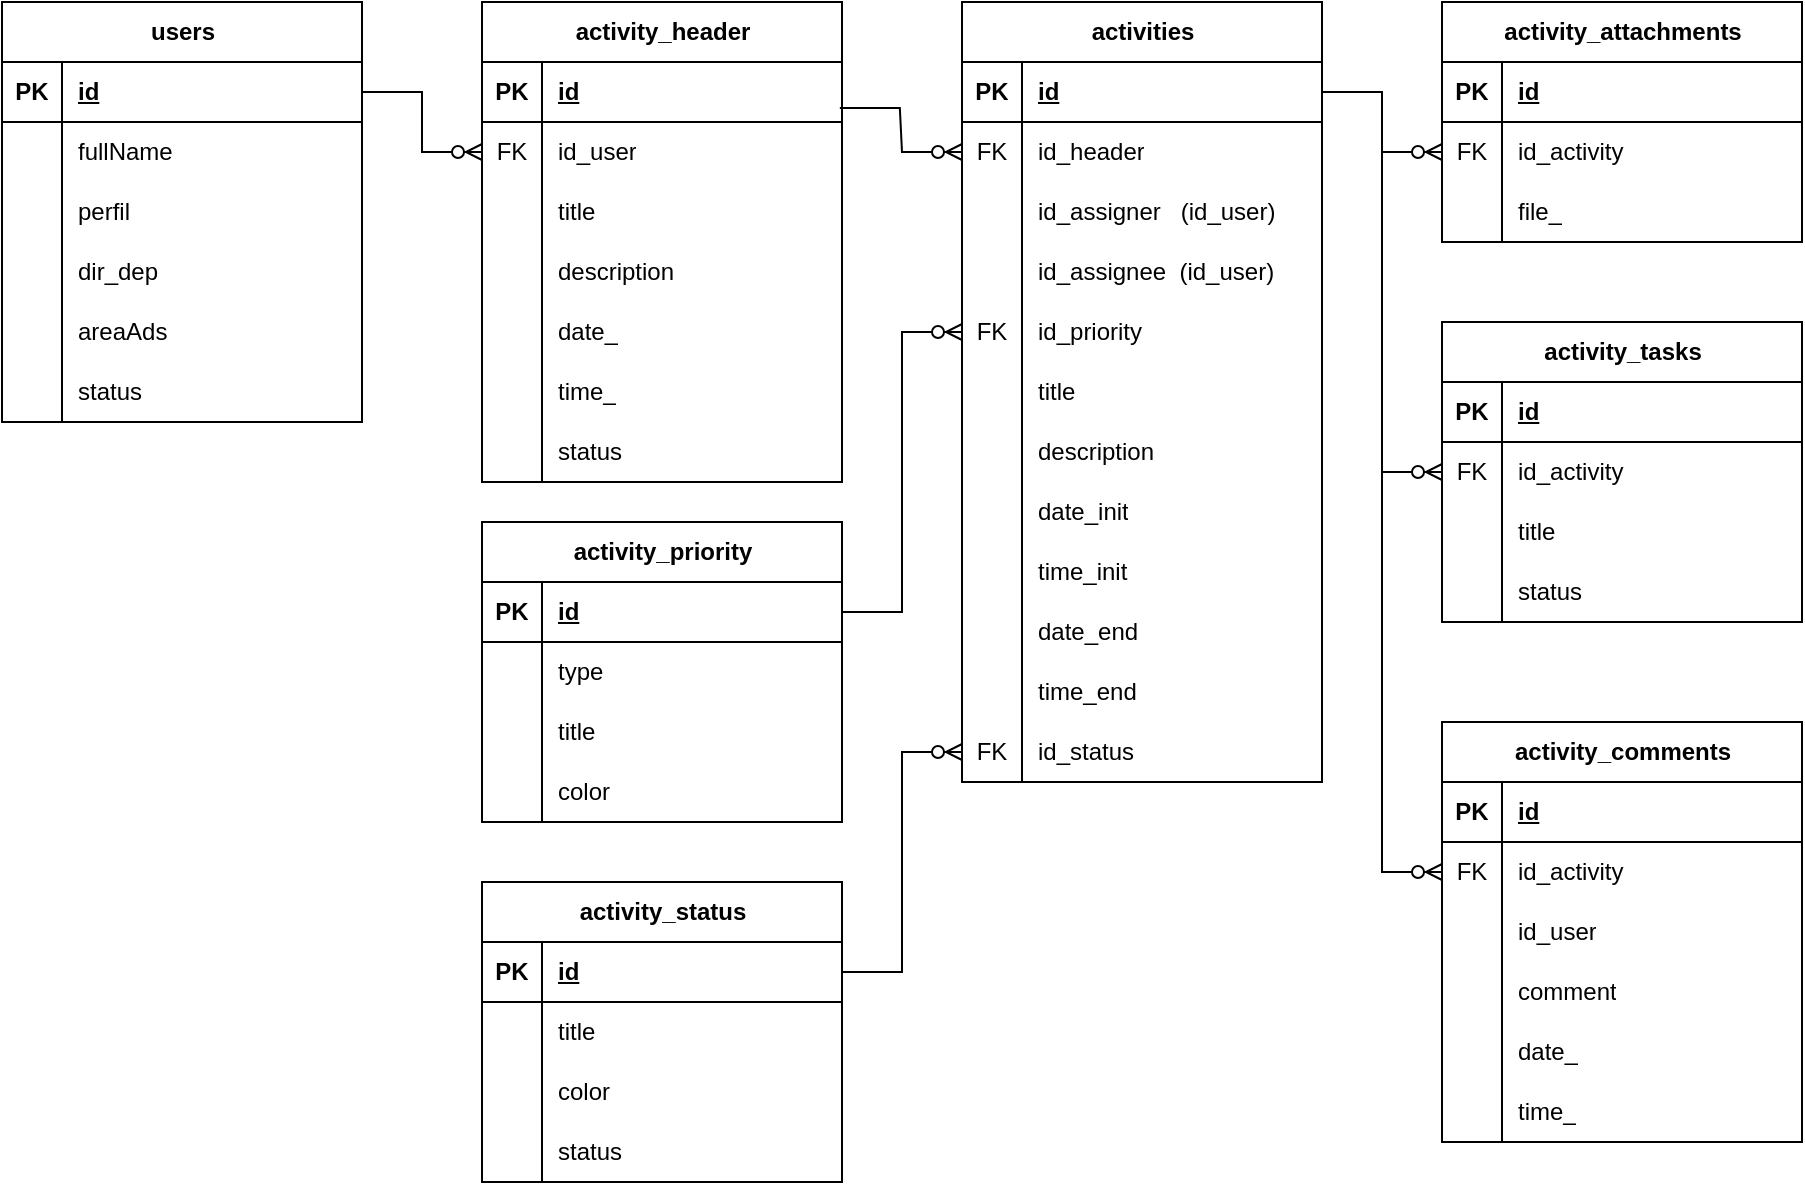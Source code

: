 <mxfile version="26.2.15">
  <diagram name="Página-1" id="_67yxfmPzfZUshRbyTjl">
    <mxGraphModel dx="1426" dy="1920" grid="1" gridSize="10" guides="1" tooltips="1" connect="1" arrows="1" fold="1" page="1" pageScale="1" pageWidth="827" pageHeight="1169" math="0" shadow="0">
      <root>
        <mxCell id="0" />
        <mxCell id="1" parent="0" />
        <mxCell id="7dkozfxr6RYf8K6FpRKO-1" value="users" style="shape=table;startSize=30;container=1;collapsible=1;childLayout=tableLayout;fixedRows=1;rowLines=0;fontStyle=1;align=center;resizeLast=1;html=1;" parent="1" vertex="1">
          <mxGeometry x="40" y="-1120" width="180" height="210" as="geometry" />
        </mxCell>
        <mxCell id="7dkozfxr6RYf8K6FpRKO-2" value="" style="shape=tableRow;horizontal=0;startSize=0;swimlaneHead=0;swimlaneBody=0;fillColor=none;collapsible=0;dropTarget=0;points=[[0,0.5],[1,0.5]];portConstraint=eastwest;top=0;left=0;right=0;bottom=1;" parent="7dkozfxr6RYf8K6FpRKO-1" vertex="1">
          <mxGeometry y="30" width="180" height="30" as="geometry" />
        </mxCell>
        <mxCell id="7dkozfxr6RYf8K6FpRKO-3" value="PK" style="shape=partialRectangle;connectable=0;fillColor=none;top=0;left=0;bottom=0;right=0;fontStyle=1;overflow=hidden;whiteSpace=wrap;html=1;" parent="7dkozfxr6RYf8K6FpRKO-2" vertex="1">
          <mxGeometry width="30" height="30" as="geometry">
            <mxRectangle width="30" height="30" as="alternateBounds" />
          </mxGeometry>
        </mxCell>
        <mxCell id="7dkozfxr6RYf8K6FpRKO-4" value="id" style="shape=partialRectangle;connectable=0;fillColor=none;top=0;left=0;bottom=0;right=0;align=left;spacingLeft=6;fontStyle=5;overflow=hidden;whiteSpace=wrap;html=1;" parent="7dkozfxr6RYf8K6FpRKO-2" vertex="1">
          <mxGeometry x="30" width="150" height="30" as="geometry">
            <mxRectangle width="150" height="30" as="alternateBounds" />
          </mxGeometry>
        </mxCell>
        <mxCell id="7dkozfxr6RYf8K6FpRKO-5" value="" style="shape=tableRow;horizontal=0;startSize=0;swimlaneHead=0;swimlaneBody=0;fillColor=none;collapsible=0;dropTarget=0;points=[[0,0.5],[1,0.5]];portConstraint=eastwest;top=0;left=0;right=0;bottom=0;" parent="7dkozfxr6RYf8K6FpRKO-1" vertex="1">
          <mxGeometry y="60" width="180" height="30" as="geometry" />
        </mxCell>
        <mxCell id="7dkozfxr6RYf8K6FpRKO-6" value="" style="shape=partialRectangle;connectable=0;fillColor=none;top=0;left=0;bottom=0;right=0;editable=1;overflow=hidden;whiteSpace=wrap;html=1;" parent="7dkozfxr6RYf8K6FpRKO-5" vertex="1">
          <mxGeometry width="30" height="30" as="geometry">
            <mxRectangle width="30" height="30" as="alternateBounds" />
          </mxGeometry>
        </mxCell>
        <mxCell id="7dkozfxr6RYf8K6FpRKO-7" value="fullName" style="shape=partialRectangle;connectable=0;fillColor=none;top=0;left=0;bottom=0;right=0;align=left;spacingLeft=6;overflow=hidden;whiteSpace=wrap;html=1;" parent="7dkozfxr6RYf8K6FpRKO-5" vertex="1">
          <mxGeometry x="30" width="150" height="30" as="geometry">
            <mxRectangle width="150" height="30" as="alternateBounds" />
          </mxGeometry>
        </mxCell>
        <mxCell id="7dkozfxr6RYf8K6FpRKO-8" value="" style="shape=tableRow;horizontal=0;startSize=0;swimlaneHead=0;swimlaneBody=0;fillColor=none;collapsible=0;dropTarget=0;points=[[0,0.5],[1,0.5]];portConstraint=eastwest;top=0;left=0;right=0;bottom=0;" parent="7dkozfxr6RYf8K6FpRKO-1" vertex="1">
          <mxGeometry y="90" width="180" height="30" as="geometry" />
        </mxCell>
        <mxCell id="7dkozfxr6RYf8K6FpRKO-9" value="" style="shape=partialRectangle;connectable=0;fillColor=none;top=0;left=0;bottom=0;right=0;editable=1;overflow=hidden;whiteSpace=wrap;html=1;" parent="7dkozfxr6RYf8K6FpRKO-8" vertex="1">
          <mxGeometry width="30" height="30" as="geometry">
            <mxRectangle width="30" height="30" as="alternateBounds" />
          </mxGeometry>
        </mxCell>
        <mxCell id="7dkozfxr6RYf8K6FpRKO-10" value="perfil" style="shape=partialRectangle;connectable=0;fillColor=none;top=0;left=0;bottom=0;right=0;align=left;spacingLeft=6;overflow=hidden;whiteSpace=wrap;html=1;" parent="7dkozfxr6RYf8K6FpRKO-8" vertex="1">
          <mxGeometry x="30" width="150" height="30" as="geometry">
            <mxRectangle width="150" height="30" as="alternateBounds" />
          </mxGeometry>
        </mxCell>
        <mxCell id="7dkozfxr6RYf8K6FpRKO-11" value="" style="shape=tableRow;horizontal=0;startSize=0;swimlaneHead=0;swimlaneBody=0;fillColor=none;collapsible=0;dropTarget=0;points=[[0,0.5],[1,0.5]];portConstraint=eastwest;top=0;left=0;right=0;bottom=0;" parent="7dkozfxr6RYf8K6FpRKO-1" vertex="1">
          <mxGeometry y="120" width="180" height="30" as="geometry" />
        </mxCell>
        <mxCell id="7dkozfxr6RYf8K6FpRKO-12" value="" style="shape=partialRectangle;connectable=0;fillColor=none;top=0;left=0;bottom=0;right=0;editable=1;overflow=hidden;whiteSpace=wrap;html=1;" parent="7dkozfxr6RYf8K6FpRKO-11" vertex="1">
          <mxGeometry width="30" height="30" as="geometry">
            <mxRectangle width="30" height="30" as="alternateBounds" />
          </mxGeometry>
        </mxCell>
        <mxCell id="7dkozfxr6RYf8K6FpRKO-13" value="dir_dep" style="shape=partialRectangle;connectable=0;fillColor=none;top=0;left=0;bottom=0;right=0;align=left;spacingLeft=6;overflow=hidden;whiteSpace=wrap;html=1;" parent="7dkozfxr6RYf8K6FpRKO-11" vertex="1">
          <mxGeometry x="30" width="150" height="30" as="geometry">
            <mxRectangle width="150" height="30" as="alternateBounds" />
          </mxGeometry>
        </mxCell>
        <mxCell id="7dkozfxr6RYf8K6FpRKO-17" style="shape=tableRow;horizontal=0;startSize=0;swimlaneHead=0;swimlaneBody=0;fillColor=none;collapsible=0;dropTarget=0;points=[[0,0.5],[1,0.5]];portConstraint=eastwest;top=0;left=0;right=0;bottom=0;" parent="7dkozfxr6RYf8K6FpRKO-1" vertex="1">
          <mxGeometry y="150" width="180" height="30" as="geometry" />
        </mxCell>
        <mxCell id="7dkozfxr6RYf8K6FpRKO-18" style="shape=partialRectangle;connectable=0;fillColor=none;top=0;left=0;bottom=0;right=0;editable=1;overflow=hidden;whiteSpace=wrap;html=1;" parent="7dkozfxr6RYf8K6FpRKO-17" vertex="1">
          <mxGeometry width="30" height="30" as="geometry">
            <mxRectangle width="30" height="30" as="alternateBounds" />
          </mxGeometry>
        </mxCell>
        <mxCell id="7dkozfxr6RYf8K6FpRKO-19" value="areaAds" style="shape=partialRectangle;connectable=0;fillColor=none;top=0;left=0;bottom=0;right=0;align=left;spacingLeft=6;overflow=hidden;whiteSpace=wrap;html=1;" parent="7dkozfxr6RYf8K6FpRKO-17" vertex="1">
          <mxGeometry x="30" width="150" height="30" as="geometry">
            <mxRectangle width="150" height="30" as="alternateBounds" />
          </mxGeometry>
        </mxCell>
        <mxCell id="7dkozfxr6RYf8K6FpRKO-20" style="shape=tableRow;horizontal=0;startSize=0;swimlaneHead=0;swimlaneBody=0;fillColor=none;collapsible=0;dropTarget=0;points=[[0,0.5],[1,0.5]];portConstraint=eastwest;top=0;left=0;right=0;bottom=0;" parent="7dkozfxr6RYf8K6FpRKO-1" vertex="1">
          <mxGeometry y="180" width="180" height="30" as="geometry" />
        </mxCell>
        <mxCell id="7dkozfxr6RYf8K6FpRKO-21" style="shape=partialRectangle;connectable=0;fillColor=none;top=0;left=0;bottom=0;right=0;editable=1;overflow=hidden;whiteSpace=wrap;html=1;" parent="7dkozfxr6RYf8K6FpRKO-20" vertex="1">
          <mxGeometry width="30" height="30" as="geometry">
            <mxRectangle width="30" height="30" as="alternateBounds" />
          </mxGeometry>
        </mxCell>
        <mxCell id="7dkozfxr6RYf8K6FpRKO-22" value="status" style="shape=partialRectangle;connectable=0;fillColor=none;top=0;left=0;bottom=0;right=0;align=left;spacingLeft=6;overflow=hidden;whiteSpace=wrap;html=1;" parent="7dkozfxr6RYf8K6FpRKO-20" vertex="1">
          <mxGeometry x="30" width="150" height="30" as="geometry">
            <mxRectangle width="150" height="30" as="alternateBounds" />
          </mxGeometry>
        </mxCell>
        <mxCell id="7dkozfxr6RYf8K6FpRKO-23" value="activity_header" style="shape=table;startSize=30;container=1;collapsible=1;childLayout=tableLayout;fixedRows=1;rowLines=0;fontStyle=1;align=center;resizeLast=1;html=1;" parent="1" vertex="1">
          <mxGeometry x="280" y="-1120" width="180" height="240" as="geometry" />
        </mxCell>
        <mxCell id="7dkozfxr6RYf8K6FpRKO-24" value="" style="shape=tableRow;horizontal=0;startSize=0;swimlaneHead=0;swimlaneBody=0;fillColor=none;collapsible=0;dropTarget=0;points=[[0,0.5],[1,0.5]];portConstraint=eastwest;top=0;left=0;right=0;bottom=1;" parent="7dkozfxr6RYf8K6FpRKO-23" vertex="1">
          <mxGeometry y="30" width="180" height="30" as="geometry" />
        </mxCell>
        <mxCell id="7dkozfxr6RYf8K6FpRKO-25" value="PK" style="shape=partialRectangle;connectable=0;fillColor=none;top=0;left=0;bottom=0;right=0;fontStyle=1;overflow=hidden;whiteSpace=wrap;html=1;" parent="7dkozfxr6RYf8K6FpRKO-24" vertex="1">
          <mxGeometry width="30" height="30" as="geometry">
            <mxRectangle width="30" height="30" as="alternateBounds" />
          </mxGeometry>
        </mxCell>
        <mxCell id="7dkozfxr6RYf8K6FpRKO-26" value="id" style="shape=partialRectangle;connectable=0;fillColor=none;top=0;left=0;bottom=0;right=0;align=left;spacingLeft=6;fontStyle=5;overflow=hidden;whiteSpace=wrap;html=1;" parent="7dkozfxr6RYf8K6FpRKO-24" vertex="1">
          <mxGeometry x="30" width="150" height="30" as="geometry">
            <mxRectangle width="150" height="30" as="alternateBounds" />
          </mxGeometry>
        </mxCell>
        <mxCell id="7dkozfxr6RYf8K6FpRKO-27" value="" style="shape=tableRow;horizontal=0;startSize=0;swimlaneHead=0;swimlaneBody=0;fillColor=none;collapsible=0;dropTarget=0;points=[[0,0.5],[1,0.5]];portConstraint=eastwest;top=0;left=0;right=0;bottom=0;" parent="7dkozfxr6RYf8K6FpRKO-23" vertex="1">
          <mxGeometry y="60" width="180" height="30" as="geometry" />
        </mxCell>
        <mxCell id="7dkozfxr6RYf8K6FpRKO-28" value="FK" style="shape=partialRectangle;connectable=0;fillColor=none;top=0;left=0;bottom=0;right=0;editable=1;overflow=hidden;whiteSpace=wrap;html=1;" parent="7dkozfxr6RYf8K6FpRKO-27" vertex="1">
          <mxGeometry width="30" height="30" as="geometry">
            <mxRectangle width="30" height="30" as="alternateBounds" />
          </mxGeometry>
        </mxCell>
        <mxCell id="7dkozfxr6RYf8K6FpRKO-29" value="id_user" style="shape=partialRectangle;connectable=0;fillColor=none;top=0;left=0;bottom=0;right=0;align=left;spacingLeft=6;overflow=hidden;whiteSpace=wrap;html=1;" parent="7dkozfxr6RYf8K6FpRKO-27" vertex="1">
          <mxGeometry x="30" width="150" height="30" as="geometry">
            <mxRectangle width="150" height="30" as="alternateBounds" />
          </mxGeometry>
        </mxCell>
        <mxCell id="7dkozfxr6RYf8K6FpRKO-94" style="shape=tableRow;horizontal=0;startSize=0;swimlaneHead=0;swimlaneBody=0;fillColor=none;collapsible=0;dropTarget=0;points=[[0,0.5],[1,0.5]];portConstraint=eastwest;top=0;left=0;right=0;bottom=0;" parent="7dkozfxr6RYf8K6FpRKO-23" vertex="1">
          <mxGeometry y="90" width="180" height="30" as="geometry" />
        </mxCell>
        <mxCell id="7dkozfxr6RYf8K6FpRKO-95" style="shape=partialRectangle;connectable=0;fillColor=none;top=0;left=0;bottom=0;right=0;editable=1;overflow=hidden;whiteSpace=wrap;html=1;" parent="7dkozfxr6RYf8K6FpRKO-94" vertex="1">
          <mxGeometry width="30" height="30" as="geometry">
            <mxRectangle width="30" height="30" as="alternateBounds" />
          </mxGeometry>
        </mxCell>
        <mxCell id="7dkozfxr6RYf8K6FpRKO-96" value="title" style="shape=partialRectangle;connectable=0;fillColor=none;top=0;left=0;bottom=0;right=0;align=left;spacingLeft=6;overflow=hidden;whiteSpace=wrap;html=1;" parent="7dkozfxr6RYf8K6FpRKO-94" vertex="1">
          <mxGeometry x="30" width="150" height="30" as="geometry">
            <mxRectangle width="150" height="30" as="alternateBounds" />
          </mxGeometry>
        </mxCell>
        <mxCell id="7dkozfxr6RYf8K6FpRKO-30" value="" style="shape=tableRow;horizontal=0;startSize=0;swimlaneHead=0;swimlaneBody=0;fillColor=none;collapsible=0;dropTarget=0;points=[[0,0.5],[1,0.5]];portConstraint=eastwest;top=0;left=0;right=0;bottom=0;" parent="7dkozfxr6RYf8K6FpRKO-23" vertex="1">
          <mxGeometry y="120" width="180" height="30" as="geometry" />
        </mxCell>
        <mxCell id="7dkozfxr6RYf8K6FpRKO-31" value="" style="shape=partialRectangle;connectable=0;fillColor=none;top=0;left=0;bottom=0;right=0;editable=1;overflow=hidden;whiteSpace=wrap;html=1;" parent="7dkozfxr6RYf8K6FpRKO-30" vertex="1">
          <mxGeometry width="30" height="30" as="geometry">
            <mxRectangle width="30" height="30" as="alternateBounds" />
          </mxGeometry>
        </mxCell>
        <mxCell id="7dkozfxr6RYf8K6FpRKO-32" value="description" style="shape=partialRectangle;connectable=0;fillColor=none;top=0;left=0;bottom=0;right=0;align=left;spacingLeft=6;overflow=hidden;whiteSpace=wrap;html=1;" parent="7dkozfxr6RYf8K6FpRKO-30" vertex="1">
          <mxGeometry x="30" width="150" height="30" as="geometry">
            <mxRectangle width="150" height="30" as="alternateBounds" />
          </mxGeometry>
        </mxCell>
        <mxCell id="7dkozfxr6RYf8K6FpRKO-33" value="" style="shape=tableRow;horizontal=0;startSize=0;swimlaneHead=0;swimlaneBody=0;fillColor=none;collapsible=0;dropTarget=0;points=[[0,0.5],[1,0.5]];portConstraint=eastwest;top=0;left=0;right=0;bottom=0;" parent="7dkozfxr6RYf8K6FpRKO-23" vertex="1">
          <mxGeometry y="150" width="180" height="30" as="geometry" />
        </mxCell>
        <mxCell id="7dkozfxr6RYf8K6FpRKO-34" value="" style="shape=partialRectangle;connectable=0;fillColor=none;top=0;left=0;bottom=0;right=0;editable=1;overflow=hidden;whiteSpace=wrap;html=1;" parent="7dkozfxr6RYf8K6FpRKO-33" vertex="1">
          <mxGeometry width="30" height="30" as="geometry">
            <mxRectangle width="30" height="30" as="alternateBounds" />
          </mxGeometry>
        </mxCell>
        <mxCell id="7dkozfxr6RYf8K6FpRKO-35" value="date_" style="shape=partialRectangle;connectable=0;fillColor=none;top=0;left=0;bottom=0;right=0;align=left;spacingLeft=6;overflow=hidden;whiteSpace=wrap;html=1;" parent="7dkozfxr6RYf8K6FpRKO-33" vertex="1">
          <mxGeometry x="30" width="150" height="30" as="geometry">
            <mxRectangle width="150" height="30" as="alternateBounds" />
          </mxGeometry>
        </mxCell>
        <mxCell id="7dkozfxr6RYf8K6FpRKO-36" style="shape=tableRow;horizontal=0;startSize=0;swimlaneHead=0;swimlaneBody=0;fillColor=none;collapsible=0;dropTarget=0;points=[[0,0.5],[1,0.5]];portConstraint=eastwest;top=0;left=0;right=0;bottom=0;" parent="7dkozfxr6RYf8K6FpRKO-23" vertex="1">
          <mxGeometry y="180" width="180" height="30" as="geometry" />
        </mxCell>
        <mxCell id="7dkozfxr6RYf8K6FpRKO-37" style="shape=partialRectangle;connectable=0;fillColor=none;top=0;left=0;bottom=0;right=0;editable=1;overflow=hidden;whiteSpace=wrap;html=1;" parent="7dkozfxr6RYf8K6FpRKO-36" vertex="1">
          <mxGeometry width="30" height="30" as="geometry">
            <mxRectangle width="30" height="30" as="alternateBounds" />
          </mxGeometry>
        </mxCell>
        <mxCell id="7dkozfxr6RYf8K6FpRKO-38" value="time_" style="shape=partialRectangle;connectable=0;fillColor=none;top=0;left=0;bottom=0;right=0;align=left;spacingLeft=6;overflow=hidden;whiteSpace=wrap;html=1;" parent="7dkozfxr6RYf8K6FpRKO-36" vertex="1">
          <mxGeometry x="30" width="150" height="30" as="geometry">
            <mxRectangle width="150" height="30" as="alternateBounds" />
          </mxGeometry>
        </mxCell>
        <mxCell id="7dkozfxr6RYf8K6FpRKO-42" style="shape=tableRow;horizontal=0;startSize=0;swimlaneHead=0;swimlaneBody=0;fillColor=none;collapsible=0;dropTarget=0;points=[[0,0.5],[1,0.5]];portConstraint=eastwest;top=0;left=0;right=0;bottom=0;" parent="7dkozfxr6RYf8K6FpRKO-23" vertex="1">
          <mxGeometry y="210" width="180" height="30" as="geometry" />
        </mxCell>
        <mxCell id="7dkozfxr6RYf8K6FpRKO-43" style="shape=partialRectangle;connectable=0;fillColor=none;top=0;left=0;bottom=0;right=0;editable=1;overflow=hidden;whiteSpace=wrap;html=1;" parent="7dkozfxr6RYf8K6FpRKO-42" vertex="1">
          <mxGeometry width="30" height="30" as="geometry">
            <mxRectangle width="30" height="30" as="alternateBounds" />
          </mxGeometry>
        </mxCell>
        <mxCell id="7dkozfxr6RYf8K6FpRKO-44" value="status" style="shape=partialRectangle;connectable=0;fillColor=none;top=0;left=0;bottom=0;right=0;align=left;spacingLeft=6;overflow=hidden;whiteSpace=wrap;html=1;" parent="7dkozfxr6RYf8K6FpRKO-42" vertex="1">
          <mxGeometry x="30" width="150" height="30" as="geometry">
            <mxRectangle width="150" height="30" as="alternateBounds" />
          </mxGeometry>
        </mxCell>
        <mxCell id="7dkozfxr6RYf8K6FpRKO-45" value="activities" style="shape=table;startSize=30;container=1;collapsible=1;childLayout=tableLayout;fixedRows=1;rowLines=0;fontStyle=1;align=center;resizeLast=1;html=1;" parent="1" vertex="1">
          <mxGeometry x="520" y="-1120" width="180" height="390" as="geometry" />
        </mxCell>
        <mxCell id="7dkozfxr6RYf8K6FpRKO-46" value="" style="shape=tableRow;horizontal=0;startSize=0;swimlaneHead=0;swimlaneBody=0;fillColor=none;collapsible=0;dropTarget=0;points=[[0,0.5],[1,0.5]];portConstraint=eastwest;top=0;left=0;right=0;bottom=1;" parent="7dkozfxr6RYf8K6FpRKO-45" vertex="1">
          <mxGeometry y="30" width="180" height="30" as="geometry" />
        </mxCell>
        <mxCell id="7dkozfxr6RYf8K6FpRKO-47" value="PK" style="shape=partialRectangle;connectable=0;fillColor=none;top=0;left=0;bottom=0;right=0;fontStyle=1;overflow=hidden;whiteSpace=wrap;html=1;" parent="7dkozfxr6RYf8K6FpRKO-46" vertex="1">
          <mxGeometry width="30" height="30" as="geometry">
            <mxRectangle width="30" height="30" as="alternateBounds" />
          </mxGeometry>
        </mxCell>
        <mxCell id="7dkozfxr6RYf8K6FpRKO-48" value="id" style="shape=partialRectangle;connectable=0;fillColor=none;top=0;left=0;bottom=0;right=0;align=left;spacingLeft=6;fontStyle=5;overflow=hidden;whiteSpace=wrap;html=1;" parent="7dkozfxr6RYf8K6FpRKO-46" vertex="1">
          <mxGeometry x="30" width="150" height="30" as="geometry">
            <mxRectangle width="150" height="30" as="alternateBounds" />
          </mxGeometry>
        </mxCell>
        <mxCell id="RxVRA939JfTyH3ZV5gPA-4" style="shape=tableRow;horizontal=0;startSize=0;swimlaneHead=0;swimlaneBody=0;fillColor=none;collapsible=0;dropTarget=0;points=[[0,0.5],[1,0.5]];portConstraint=eastwest;top=0;left=0;right=0;bottom=0;" parent="7dkozfxr6RYf8K6FpRKO-45" vertex="1">
          <mxGeometry y="60" width="180" height="30" as="geometry" />
        </mxCell>
        <mxCell id="RxVRA939JfTyH3ZV5gPA-5" value="FK" style="shape=partialRectangle;connectable=0;fillColor=none;top=0;left=0;bottom=0;right=0;editable=1;overflow=hidden;whiteSpace=wrap;html=1;" parent="RxVRA939JfTyH3ZV5gPA-4" vertex="1">
          <mxGeometry width="30" height="30" as="geometry">
            <mxRectangle width="30" height="30" as="alternateBounds" />
          </mxGeometry>
        </mxCell>
        <mxCell id="RxVRA939JfTyH3ZV5gPA-6" value="id_header" style="shape=partialRectangle;connectable=0;fillColor=none;top=0;left=0;bottom=0;right=0;align=left;spacingLeft=6;overflow=hidden;whiteSpace=wrap;html=1;" parent="RxVRA939JfTyH3ZV5gPA-4" vertex="1">
          <mxGeometry x="30" width="150" height="30" as="geometry">
            <mxRectangle width="150" height="30" as="alternateBounds" />
          </mxGeometry>
        </mxCell>
        <mxCell id="RxVRA939JfTyH3ZV5gPA-1" style="shape=tableRow;horizontal=0;startSize=0;swimlaneHead=0;swimlaneBody=0;fillColor=none;collapsible=0;dropTarget=0;points=[[0,0.5],[1,0.5]];portConstraint=eastwest;top=0;left=0;right=0;bottom=0;" parent="7dkozfxr6RYf8K6FpRKO-45" vertex="1">
          <mxGeometry y="90" width="180" height="30" as="geometry" />
        </mxCell>
        <mxCell id="RxVRA939JfTyH3ZV5gPA-2" style="shape=partialRectangle;connectable=0;fillColor=none;top=0;left=0;bottom=0;right=0;editable=1;overflow=hidden;whiteSpace=wrap;html=1;" parent="RxVRA939JfTyH3ZV5gPA-1" vertex="1">
          <mxGeometry width="30" height="30" as="geometry">
            <mxRectangle width="30" height="30" as="alternateBounds" />
          </mxGeometry>
        </mxCell>
        <mxCell id="RxVRA939JfTyH3ZV5gPA-3" value="id_assigner&amp;nbsp; &amp;nbsp;(id_user)" style="shape=partialRectangle;connectable=0;fillColor=none;top=0;left=0;bottom=0;right=0;align=left;spacingLeft=6;overflow=hidden;whiteSpace=wrap;html=1;" parent="RxVRA939JfTyH3ZV5gPA-1" vertex="1">
          <mxGeometry x="30" width="150" height="30" as="geometry">
            <mxRectangle width="150" height="30" as="alternateBounds" />
          </mxGeometry>
        </mxCell>
        <mxCell id="7dkozfxr6RYf8K6FpRKO-49" value="" style="shape=tableRow;horizontal=0;startSize=0;swimlaneHead=0;swimlaneBody=0;fillColor=none;collapsible=0;dropTarget=0;points=[[0,0.5],[1,0.5]];portConstraint=eastwest;top=0;left=0;right=0;bottom=0;" parent="7dkozfxr6RYf8K6FpRKO-45" vertex="1">
          <mxGeometry y="120" width="180" height="30" as="geometry" />
        </mxCell>
        <mxCell id="7dkozfxr6RYf8K6FpRKO-50" value="" style="shape=partialRectangle;connectable=0;fillColor=none;top=0;left=0;bottom=0;right=0;editable=1;overflow=hidden;whiteSpace=wrap;html=1;" parent="7dkozfxr6RYf8K6FpRKO-49" vertex="1">
          <mxGeometry width="30" height="30" as="geometry">
            <mxRectangle width="30" height="30" as="alternateBounds" />
          </mxGeometry>
        </mxCell>
        <mxCell id="7dkozfxr6RYf8K6FpRKO-51" value="id_assignee&amp;nbsp; (id_user)" style="shape=partialRectangle;connectable=0;fillColor=none;top=0;left=0;bottom=0;right=0;align=left;spacingLeft=6;overflow=hidden;whiteSpace=wrap;html=1;" parent="7dkozfxr6RYf8K6FpRKO-49" vertex="1">
          <mxGeometry x="30" width="150" height="30" as="geometry">
            <mxRectangle width="150" height="30" as="alternateBounds" />
          </mxGeometry>
        </mxCell>
        <mxCell id="7dkozfxr6RYf8K6FpRKO-97" style="shape=tableRow;horizontal=0;startSize=0;swimlaneHead=0;swimlaneBody=0;fillColor=none;collapsible=0;dropTarget=0;points=[[0,0.5],[1,0.5]];portConstraint=eastwest;top=0;left=0;right=0;bottom=0;" parent="7dkozfxr6RYf8K6FpRKO-45" vertex="1">
          <mxGeometry y="150" width="180" height="30" as="geometry" />
        </mxCell>
        <mxCell id="7dkozfxr6RYf8K6FpRKO-98" value="FK" style="shape=partialRectangle;connectable=0;fillColor=none;top=0;left=0;bottom=0;right=0;editable=1;overflow=hidden;whiteSpace=wrap;html=1;" parent="7dkozfxr6RYf8K6FpRKO-97" vertex="1">
          <mxGeometry width="30" height="30" as="geometry">
            <mxRectangle width="30" height="30" as="alternateBounds" />
          </mxGeometry>
        </mxCell>
        <mxCell id="7dkozfxr6RYf8K6FpRKO-99" value="id_priority" style="shape=partialRectangle;connectable=0;fillColor=none;top=0;left=0;bottom=0;right=0;align=left;spacingLeft=6;overflow=hidden;whiteSpace=wrap;html=1;" parent="7dkozfxr6RYf8K6FpRKO-97" vertex="1">
          <mxGeometry x="30" width="150" height="30" as="geometry">
            <mxRectangle width="150" height="30" as="alternateBounds" />
          </mxGeometry>
        </mxCell>
        <mxCell id="7dkozfxr6RYf8K6FpRKO-52" value="" style="shape=tableRow;horizontal=0;startSize=0;swimlaneHead=0;swimlaneBody=0;fillColor=none;collapsible=0;dropTarget=0;points=[[0,0.5],[1,0.5]];portConstraint=eastwest;top=0;left=0;right=0;bottom=0;" parent="7dkozfxr6RYf8K6FpRKO-45" vertex="1">
          <mxGeometry y="180" width="180" height="30" as="geometry" />
        </mxCell>
        <mxCell id="7dkozfxr6RYf8K6FpRKO-53" value="" style="shape=partialRectangle;connectable=0;fillColor=none;top=0;left=0;bottom=0;right=0;editable=1;overflow=hidden;whiteSpace=wrap;html=1;" parent="7dkozfxr6RYf8K6FpRKO-52" vertex="1">
          <mxGeometry width="30" height="30" as="geometry">
            <mxRectangle width="30" height="30" as="alternateBounds" />
          </mxGeometry>
        </mxCell>
        <mxCell id="7dkozfxr6RYf8K6FpRKO-54" value="title" style="shape=partialRectangle;connectable=0;fillColor=none;top=0;left=0;bottom=0;right=0;align=left;spacingLeft=6;overflow=hidden;whiteSpace=wrap;html=1;" parent="7dkozfxr6RYf8K6FpRKO-52" vertex="1">
          <mxGeometry x="30" width="150" height="30" as="geometry">
            <mxRectangle width="150" height="30" as="alternateBounds" />
          </mxGeometry>
        </mxCell>
        <mxCell id="7dkozfxr6RYf8K6FpRKO-88" style="shape=tableRow;horizontal=0;startSize=0;swimlaneHead=0;swimlaneBody=0;fillColor=none;collapsible=0;dropTarget=0;points=[[0,0.5],[1,0.5]];portConstraint=eastwest;top=0;left=0;right=0;bottom=0;" parent="7dkozfxr6RYf8K6FpRKO-45" vertex="1">
          <mxGeometry y="210" width="180" height="30" as="geometry" />
        </mxCell>
        <mxCell id="7dkozfxr6RYf8K6FpRKO-89" style="shape=partialRectangle;connectable=0;fillColor=none;top=0;left=0;bottom=0;right=0;editable=1;overflow=hidden;whiteSpace=wrap;html=1;" parent="7dkozfxr6RYf8K6FpRKO-88" vertex="1">
          <mxGeometry width="30" height="30" as="geometry">
            <mxRectangle width="30" height="30" as="alternateBounds" />
          </mxGeometry>
        </mxCell>
        <mxCell id="7dkozfxr6RYf8K6FpRKO-90" value="description" style="shape=partialRectangle;connectable=0;fillColor=none;top=0;left=0;bottom=0;right=0;align=left;spacingLeft=6;overflow=hidden;whiteSpace=wrap;html=1;" parent="7dkozfxr6RYf8K6FpRKO-88" vertex="1">
          <mxGeometry x="30" width="150" height="30" as="geometry">
            <mxRectangle width="150" height="30" as="alternateBounds" />
          </mxGeometry>
        </mxCell>
        <mxCell id="7dkozfxr6RYf8K6FpRKO-55" value="" style="shape=tableRow;horizontal=0;startSize=0;swimlaneHead=0;swimlaneBody=0;fillColor=none;collapsible=0;dropTarget=0;points=[[0,0.5],[1,0.5]];portConstraint=eastwest;top=0;left=0;right=0;bottom=0;" parent="7dkozfxr6RYf8K6FpRKO-45" vertex="1">
          <mxGeometry y="240" width="180" height="30" as="geometry" />
        </mxCell>
        <mxCell id="7dkozfxr6RYf8K6FpRKO-56" value="" style="shape=partialRectangle;connectable=0;fillColor=none;top=0;left=0;bottom=0;right=0;editable=1;overflow=hidden;whiteSpace=wrap;html=1;" parent="7dkozfxr6RYf8K6FpRKO-55" vertex="1">
          <mxGeometry width="30" height="30" as="geometry">
            <mxRectangle width="30" height="30" as="alternateBounds" />
          </mxGeometry>
        </mxCell>
        <mxCell id="7dkozfxr6RYf8K6FpRKO-57" value="date_init" style="shape=partialRectangle;connectable=0;fillColor=none;top=0;left=0;bottom=0;right=0;align=left;spacingLeft=6;overflow=hidden;whiteSpace=wrap;html=1;" parent="7dkozfxr6RYf8K6FpRKO-55" vertex="1">
          <mxGeometry x="30" width="150" height="30" as="geometry">
            <mxRectangle width="150" height="30" as="alternateBounds" />
          </mxGeometry>
        </mxCell>
        <mxCell id="7dkozfxr6RYf8K6FpRKO-67" style="shape=tableRow;horizontal=0;startSize=0;swimlaneHead=0;swimlaneBody=0;fillColor=none;collapsible=0;dropTarget=0;points=[[0,0.5],[1,0.5]];portConstraint=eastwest;top=0;left=0;right=0;bottom=0;" parent="7dkozfxr6RYf8K6FpRKO-45" vertex="1">
          <mxGeometry y="270" width="180" height="30" as="geometry" />
        </mxCell>
        <mxCell id="7dkozfxr6RYf8K6FpRKO-68" style="shape=partialRectangle;connectable=0;fillColor=none;top=0;left=0;bottom=0;right=0;editable=1;overflow=hidden;whiteSpace=wrap;html=1;" parent="7dkozfxr6RYf8K6FpRKO-67" vertex="1">
          <mxGeometry width="30" height="30" as="geometry">
            <mxRectangle width="30" height="30" as="alternateBounds" />
          </mxGeometry>
        </mxCell>
        <mxCell id="7dkozfxr6RYf8K6FpRKO-69" value="time_init" style="shape=partialRectangle;connectable=0;fillColor=none;top=0;left=0;bottom=0;right=0;align=left;spacingLeft=6;overflow=hidden;whiteSpace=wrap;html=1;" parent="7dkozfxr6RYf8K6FpRKO-67" vertex="1">
          <mxGeometry x="30" width="150" height="30" as="geometry">
            <mxRectangle width="150" height="30" as="alternateBounds" />
          </mxGeometry>
        </mxCell>
        <mxCell id="7dkozfxr6RYf8K6FpRKO-64" style="shape=tableRow;horizontal=0;startSize=0;swimlaneHead=0;swimlaneBody=0;fillColor=none;collapsible=0;dropTarget=0;points=[[0,0.5],[1,0.5]];portConstraint=eastwest;top=0;left=0;right=0;bottom=0;" parent="7dkozfxr6RYf8K6FpRKO-45" vertex="1">
          <mxGeometry y="300" width="180" height="30" as="geometry" />
        </mxCell>
        <mxCell id="7dkozfxr6RYf8K6FpRKO-65" style="shape=partialRectangle;connectable=0;fillColor=none;top=0;left=0;bottom=0;right=0;editable=1;overflow=hidden;whiteSpace=wrap;html=1;" parent="7dkozfxr6RYf8K6FpRKO-64" vertex="1">
          <mxGeometry width="30" height="30" as="geometry">
            <mxRectangle width="30" height="30" as="alternateBounds" />
          </mxGeometry>
        </mxCell>
        <mxCell id="7dkozfxr6RYf8K6FpRKO-66" value="date_end" style="shape=partialRectangle;connectable=0;fillColor=none;top=0;left=0;bottom=0;right=0;align=left;spacingLeft=6;overflow=hidden;whiteSpace=wrap;html=1;" parent="7dkozfxr6RYf8K6FpRKO-64" vertex="1">
          <mxGeometry x="30" width="150" height="30" as="geometry">
            <mxRectangle width="150" height="30" as="alternateBounds" />
          </mxGeometry>
        </mxCell>
        <mxCell id="7dkozfxr6RYf8K6FpRKO-61" style="shape=tableRow;horizontal=0;startSize=0;swimlaneHead=0;swimlaneBody=0;fillColor=none;collapsible=0;dropTarget=0;points=[[0,0.5],[1,0.5]];portConstraint=eastwest;top=0;left=0;right=0;bottom=0;" parent="7dkozfxr6RYf8K6FpRKO-45" vertex="1">
          <mxGeometry y="330" width="180" height="30" as="geometry" />
        </mxCell>
        <mxCell id="7dkozfxr6RYf8K6FpRKO-62" style="shape=partialRectangle;connectable=0;fillColor=none;top=0;left=0;bottom=0;right=0;editable=1;overflow=hidden;whiteSpace=wrap;html=1;" parent="7dkozfxr6RYf8K6FpRKO-61" vertex="1">
          <mxGeometry width="30" height="30" as="geometry">
            <mxRectangle width="30" height="30" as="alternateBounds" />
          </mxGeometry>
        </mxCell>
        <mxCell id="7dkozfxr6RYf8K6FpRKO-63" value="time_end" style="shape=partialRectangle;connectable=0;fillColor=none;top=0;left=0;bottom=0;right=0;align=left;spacingLeft=6;overflow=hidden;whiteSpace=wrap;html=1;" parent="7dkozfxr6RYf8K6FpRKO-61" vertex="1">
          <mxGeometry x="30" width="150" height="30" as="geometry">
            <mxRectangle width="150" height="30" as="alternateBounds" />
          </mxGeometry>
        </mxCell>
        <mxCell id="7dkozfxr6RYf8K6FpRKO-158" style="shape=tableRow;horizontal=0;startSize=0;swimlaneHead=0;swimlaneBody=0;fillColor=none;collapsible=0;dropTarget=0;points=[[0,0.5],[1,0.5]];portConstraint=eastwest;top=0;left=0;right=0;bottom=0;" parent="7dkozfxr6RYf8K6FpRKO-45" vertex="1">
          <mxGeometry y="360" width="180" height="30" as="geometry" />
        </mxCell>
        <mxCell id="7dkozfxr6RYf8K6FpRKO-159" value="FK" style="shape=partialRectangle;connectable=0;fillColor=none;top=0;left=0;bottom=0;right=0;editable=1;overflow=hidden;whiteSpace=wrap;html=1;" parent="7dkozfxr6RYf8K6FpRKO-158" vertex="1">
          <mxGeometry width="30" height="30" as="geometry">
            <mxRectangle width="30" height="30" as="alternateBounds" />
          </mxGeometry>
        </mxCell>
        <mxCell id="7dkozfxr6RYf8K6FpRKO-160" value="id_status" style="shape=partialRectangle;connectable=0;fillColor=none;top=0;left=0;bottom=0;right=0;align=left;spacingLeft=6;overflow=hidden;whiteSpace=wrap;html=1;" parent="7dkozfxr6RYf8K6FpRKO-158" vertex="1">
          <mxGeometry x="30" width="150" height="30" as="geometry">
            <mxRectangle width="150" height="30" as="alternateBounds" />
          </mxGeometry>
        </mxCell>
        <mxCell id="7dkozfxr6RYf8K6FpRKO-100" value="activity_tasks" style="shape=table;startSize=30;container=1;collapsible=1;childLayout=tableLayout;fixedRows=1;rowLines=0;fontStyle=1;align=center;resizeLast=1;html=1;" parent="1" vertex="1">
          <mxGeometry x="760" y="-960" width="180" height="150" as="geometry" />
        </mxCell>
        <mxCell id="7dkozfxr6RYf8K6FpRKO-101" value="" style="shape=tableRow;horizontal=0;startSize=0;swimlaneHead=0;swimlaneBody=0;fillColor=none;collapsible=0;dropTarget=0;points=[[0,0.5],[1,0.5]];portConstraint=eastwest;top=0;left=0;right=0;bottom=1;" parent="7dkozfxr6RYf8K6FpRKO-100" vertex="1">
          <mxGeometry y="30" width="180" height="30" as="geometry" />
        </mxCell>
        <mxCell id="7dkozfxr6RYf8K6FpRKO-102" value="PK" style="shape=partialRectangle;connectable=0;fillColor=none;top=0;left=0;bottom=0;right=0;fontStyle=1;overflow=hidden;whiteSpace=wrap;html=1;" parent="7dkozfxr6RYf8K6FpRKO-101" vertex="1">
          <mxGeometry width="30" height="30" as="geometry">
            <mxRectangle width="30" height="30" as="alternateBounds" />
          </mxGeometry>
        </mxCell>
        <mxCell id="7dkozfxr6RYf8K6FpRKO-103" value="id" style="shape=partialRectangle;connectable=0;fillColor=none;top=0;left=0;bottom=0;right=0;align=left;spacingLeft=6;fontStyle=5;overflow=hidden;whiteSpace=wrap;html=1;" parent="7dkozfxr6RYf8K6FpRKO-101" vertex="1">
          <mxGeometry x="30" width="150" height="30" as="geometry">
            <mxRectangle width="150" height="30" as="alternateBounds" />
          </mxGeometry>
        </mxCell>
        <mxCell id="7dkozfxr6RYf8K6FpRKO-104" value="" style="shape=tableRow;horizontal=0;startSize=0;swimlaneHead=0;swimlaneBody=0;fillColor=none;collapsible=0;dropTarget=0;points=[[0,0.5],[1,0.5]];portConstraint=eastwest;top=0;left=0;right=0;bottom=0;" parent="7dkozfxr6RYf8K6FpRKO-100" vertex="1">
          <mxGeometry y="60" width="180" height="30" as="geometry" />
        </mxCell>
        <mxCell id="7dkozfxr6RYf8K6FpRKO-105" value="FK" style="shape=partialRectangle;connectable=0;fillColor=none;top=0;left=0;bottom=0;right=0;editable=1;overflow=hidden;whiteSpace=wrap;html=1;" parent="7dkozfxr6RYf8K6FpRKO-104" vertex="1">
          <mxGeometry width="30" height="30" as="geometry">
            <mxRectangle width="30" height="30" as="alternateBounds" />
          </mxGeometry>
        </mxCell>
        <mxCell id="7dkozfxr6RYf8K6FpRKO-106" value="id_activity" style="shape=partialRectangle;connectable=0;fillColor=none;top=0;left=0;bottom=0;right=0;align=left;spacingLeft=6;overflow=hidden;whiteSpace=wrap;html=1;" parent="7dkozfxr6RYf8K6FpRKO-104" vertex="1">
          <mxGeometry x="30" width="150" height="30" as="geometry">
            <mxRectangle width="150" height="30" as="alternateBounds" />
          </mxGeometry>
        </mxCell>
        <mxCell id="7dkozfxr6RYf8K6FpRKO-107" value="" style="shape=tableRow;horizontal=0;startSize=0;swimlaneHead=0;swimlaneBody=0;fillColor=none;collapsible=0;dropTarget=0;points=[[0,0.5],[1,0.5]];portConstraint=eastwest;top=0;left=0;right=0;bottom=0;" parent="7dkozfxr6RYf8K6FpRKO-100" vertex="1">
          <mxGeometry y="90" width="180" height="30" as="geometry" />
        </mxCell>
        <mxCell id="7dkozfxr6RYf8K6FpRKO-108" value="" style="shape=partialRectangle;connectable=0;fillColor=none;top=0;left=0;bottom=0;right=0;editable=1;overflow=hidden;whiteSpace=wrap;html=1;" parent="7dkozfxr6RYf8K6FpRKO-107" vertex="1">
          <mxGeometry width="30" height="30" as="geometry">
            <mxRectangle width="30" height="30" as="alternateBounds" />
          </mxGeometry>
        </mxCell>
        <mxCell id="7dkozfxr6RYf8K6FpRKO-109" value="title" style="shape=partialRectangle;connectable=0;fillColor=none;top=0;left=0;bottom=0;right=0;align=left;spacingLeft=6;overflow=hidden;whiteSpace=wrap;html=1;" parent="7dkozfxr6RYf8K6FpRKO-107" vertex="1">
          <mxGeometry x="30" width="150" height="30" as="geometry">
            <mxRectangle width="150" height="30" as="alternateBounds" />
          </mxGeometry>
        </mxCell>
        <mxCell id="7dkozfxr6RYf8K6FpRKO-110" value="" style="shape=tableRow;horizontal=0;startSize=0;swimlaneHead=0;swimlaneBody=0;fillColor=none;collapsible=0;dropTarget=0;points=[[0,0.5],[1,0.5]];portConstraint=eastwest;top=0;left=0;right=0;bottom=0;" parent="7dkozfxr6RYf8K6FpRKO-100" vertex="1">
          <mxGeometry y="120" width="180" height="30" as="geometry" />
        </mxCell>
        <mxCell id="7dkozfxr6RYf8K6FpRKO-111" value="" style="shape=partialRectangle;connectable=0;fillColor=none;top=0;left=0;bottom=0;right=0;editable=1;overflow=hidden;whiteSpace=wrap;html=1;" parent="7dkozfxr6RYf8K6FpRKO-110" vertex="1">
          <mxGeometry width="30" height="30" as="geometry">
            <mxRectangle width="30" height="30" as="alternateBounds" />
          </mxGeometry>
        </mxCell>
        <mxCell id="7dkozfxr6RYf8K6FpRKO-112" value="status" style="shape=partialRectangle;connectable=0;fillColor=none;top=0;left=0;bottom=0;right=0;align=left;spacingLeft=6;overflow=hidden;whiteSpace=wrap;html=1;" parent="7dkozfxr6RYf8K6FpRKO-110" vertex="1">
          <mxGeometry x="30" width="150" height="30" as="geometry">
            <mxRectangle width="150" height="30" as="alternateBounds" />
          </mxGeometry>
        </mxCell>
        <mxCell id="7dkozfxr6RYf8K6FpRKO-113" value="activity_comments" style="shape=table;startSize=30;container=1;collapsible=1;childLayout=tableLayout;fixedRows=1;rowLines=0;fontStyle=1;align=center;resizeLast=1;html=1;" parent="1" vertex="1">
          <mxGeometry x="760" y="-760" width="180" height="210" as="geometry" />
        </mxCell>
        <mxCell id="7dkozfxr6RYf8K6FpRKO-114" value="" style="shape=tableRow;horizontal=0;startSize=0;swimlaneHead=0;swimlaneBody=0;fillColor=none;collapsible=0;dropTarget=0;points=[[0,0.5],[1,0.5]];portConstraint=eastwest;top=0;left=0;right=0;bottom=1;" parent="7dkozfxr6RYf8K6FpRKO-113" vertex="1">
          <mxGeometry y="30" width="180" height="30" as="geometry" />
        </mxCell>
        <mxCell id="7dkozfxr6RYf8K6FpRKO-115" value="PK" style="shape=partialRectangle;connectable=0;fillColor=none;top=0;left=0;bottom=0;right=0;fontStyle=1;overflow=hidden;whiteSpace=wrap;html=1;" parent="7dkozfxr6RYf8K6FpRKO-114" vertex="1">
          <mxGeometry width="30" height="30" as="geometry">
            <mxRectangle width="30" height="30" as="alternateBounds" />
          </mxGeometry>
        </mxCell>
        <mxCell id="7dkozfxr6RYf8K6FpRKO-116" value="id" style="shape=partialRectangle;connectable=0;fillColor=none;top=0;left=0;bottom=0;right=0;align=left;spacingLeft=6;fontStyle=5;overflow=hidden;whiteSpace=wrap;html=1;" parent="7dkozfxr6RYf8K6FpRKO-114" vertex="1">
          <mxGeometry x="30" width="150" height="30" as="geometry">
            <mxRectangle width="150" height="30" as="alternateBounds" />
          </mxGeometry>
        </mxCell>
        <mxCell id="7dkozfxr6RYf8K6FpRKO-117" value="" style="shape=tableRow;horizontal=0;startSize=0;swimlaneHead=0;swimlaneBody=0;fillColor=none;collapsible=0;dropTarget=0;points=[[0,0.5],[1,0.5]];portConstraint=eastwest;top=0;left=0;right=0;bottom=0;" parent="7dkozfxr6RYf8K6FpRKO-113" vertex="1">
          <mxGeometry y="60" width="180" height="30" as="geometry" />
        </mxCell>
        <mxCell id="7dkozfxr6RYf8K6FpRKO-118" value="FK" style="shape=partialRectangle;connectable=0;fillColor=none;top=0;left=0;bottom=0;right=0;editable=1;overflow=hidden;whiteSpace=wrap;html=1;" parent="7dkozfxr6RYf8K6FpRKO-117" vertex="1">
          <mxGeometry width="30" height="30" as="geometry">
            <mxRectangle width="30" height="30" as="alternateBounds" />
          </mxGeometry>
        </mxCell>
        <mxCell id="7dkozfxr6RYf8K6FpRKO-119" value="id_activity" style="shape=partialRectangle;connectable=0;fillColor=none;top=0;left=0;bottom=0;right=0;align=left;spacingLeft=6;overflow=hidden;whiteSpace=wrap;html=1;" parent="7dkozfxr6RYf8K6FpRKO-117" vertex="1">
          <mxGeometry x="30" width="150" height="30" as="geometry">
            <mxRectangle width="150" height="30" as="alternateBounds" />
          </mxGeometry>
        </mxCell>
        <mxCell id="fPp2GSvqw6FcxgtNHQIB-14" style="shape=tableRow;horizontal=0;startSize=0;swimlaneHead=0;swimlaneBody=0;fillColor=none;collapsible=0;dropTarget=0;points=[[0,0.5],[1,0.5]];portConstraint=eastwest;top=0;left=0;right=0;bottom=0;" parent="7dkozfxr6RYf8K6FpRKO-113" vertex="1">
          <mxGeometry y="90" width="180" height="30" as="geometry" />
        </mxCell>
        <mxCell id="fPp2GSvqw6FcxgtNHQIB-15" style="shape=partialRectangle;connectable=0;fillColor=none;top=0;left=0;bottom=0;right=0;editable=1;overflow=hidden;whiteSpace=wrap;html=1;" parent="fPp2GSvqw6FcxgtNHQIB-14" vertex="1">
          <mxGeometry width="30" height="30" as="geometry">
            <mxRectangle width="30" height="30" as="alternateBounds" />
          </mxGeometry>
        </mxCell>
        <mxCell id="fPp2GSvqw6FcxgtNHQIB-16" value="id_user" style="shape=partialRectangle;connectable=0;fillColor=none;top=0;left=0;bottom=0;right=0;align=left;spacingLeft=6;overflow=hidden;whiteSpace=wrap;html=1;" parent="fPp2GSvqw6FcxgtNHQIB-14" vertex="1">
          <mxGeometry x="30" width="150" height="30" as="geometry">
            <mxRectangle width="150" height="30" as="alternateBounds" />
          </mxGeometry>
        </mxCell>
        <mxCell id="7dkozfxr6RYf8K6FpRKO-120" value="" style="shape=tableRow;horizontal=0;startSize=0;swimlaneHead=0;swimlaneBody=0;fillColor=none;collapsible=0;dropTarget=0;points=[[0,0.5],[1,0.5]];portConstraint=eastwest;top=0;left=0;right=0;bottom=0;" parent="7dkozfxr6RYf8K6FpRKO-113" vertex="1">
          <mxGeometry y="120" width="180" height="30" as="geometry" />
        </mxCell>
        <mxCell id="7dkozfxr6RYf8K6FpRKO-121" value="" style="shape=partialRectangle;connectable=0;fillColor=none;top=0;left=0;bottom=0;right=0;editable=1;overflow=hidden;whiteSpace=wrap;html=1;" parent="7dkozfxr6RYf8K6FpRKO-120" vertex="1">
          <mxGeometry width="30" height="30" as="geometry">
            <mxRectangle width="30" height="30" as="alternateBounds" />
          </mxGeometry>
        </mxCell>
        <mxCell id="7dkozfxr6RYf8K6FpRKO-122" value="comment" style="shape=partialRectangle;connectable=0;fillColor=none;top=0;left=0;bottom=0;right=0;align=left;spacingLeft=6;overflow=hidden;whiteSpace=wrap;html=1;" parent="7dkozfxr6RYf8K6FpRKO-120" vertex="1">
          <mxGeometry x="30" width="150" height="30" as="geometry">
            <mxRectangle width="150" height="30" as="alternateBounds" />
          </mxGeometry>
        </mxCell>
        <mxCell id="7dkozfxr6RYf8K6FpRKO-123" value="" style="shape=tableRow;horizontal=0;startSize=0;swimlaneHead=0;swimlaneBody=0;fillColor=none;collapsible=0;dropTarget=0;points=[[0,0.5],[1,0.5]];portConstraint=eastwest;top=0;left=0;right=0;bottom=0;" parent="7dkozfxr6RYf8K6FpRKO-113" vertex="1">
          <mxGeometry y="150" width="180" height="30" as="geometry" />
        </mxCell>
        <mxCell id="7dkozfxr6RYf8K6FpRKO-124" value="" style="shape=partialRectangle;connectable=0;fillColor=none;top=0;left=0;bottom=0;right=0;editable=1;overflow=hidden;whiteSpace=wrap;html=1;" parent="7dkozfxr6RYf8K6FpRKO-123" vertex="1">
          <mxGeometry width="30" height="30" as="geometry">
            <mxRectangle width="30" height="30" as="alternateBounds" />
          </mxGeometry>
        </mxCell>
        <mxCell id="7dkozfxr6RYf8K6FpRKO-125" value="date_" style="shape=partialRectangle;connectable=0;fillColor=none;top=0;left=0;bottom=0;right=0;align=left;spacingLeft=6;overflow=hidden;whiteSpace=wrap;html=1;" parent="7dkozfxr6RYf8K6FpRKO-123" vertex="1">
          <mxGeometry x="30" width="150" height="30" as="geometry">
            <mxRectangle width="150" height="30" as="alternateBounds" />
          </mxGeometry>
        </mxCell>
        <mxCell id="7dkozfxr6RYf8K6FpRKO-126" style="shape=tableRow;horizontal=0;startSize=0;swimlaneHead=0;swimlaneBody=0;fillColor=none;collapsible=0;dropTarget=0;points=[[0,0.5],[1,0.5]];portConstraint=eastwest;top=0;left=0;right=0;bottom=0;" parent="7dkozfxr6RYf8K6FpRKO-113" vertex="1">
          <mxGeometry y="180" width="180" height="30" as="geometry" />
        </mxCell>
        <mxCell id="7dkozfxr6RYf8K6FpRKO-127" style="shape=partialRectangle;connectable=0;fillColor=none;top=0;left=0;bottom=0;right=0;editable=1;overflow=hidden;whiteSpace=wrap;html=1;" parent="7dkozfxr6RYf8K6FpRKO-126" vertex="1">
          <mxGeometry width="30" height="30" as="geometry">
            <mxRectangle width="30" height="30" as="alternateBounds" />
          </mxGeometry>
        </mxCell>
        <mxCell id="7dkozfxr6RYf8K6FpRKO-128" value="time_" style="shape=partialRectangle;connectable=0;fillColor=none;top=0;left=0;bottom=0;right=0;align=left;spacingLeft=6;overflow=hidden;whiteSpace=wrap;html=1;" parent="7dkozfxr6RYf8K6FpRKO-126" vertex="1">
          <mxGeometry x="30" width="150" height="30" as="geometry">
            <mxRectangle width="150" height="30" as="alternateBounds" />
          </mxGeometry>
        </mxCell>
        <mxCell id="7dkozfxr6RYf8K6FpRKO-130" value="activity_attachments" style="shape=table;startSize=30;container=1;collapsible=1;childLayout=tableLayout;fixedRows=1;rowLines=0;fontStyle=1;align=center;resizeLast=1;html=1;" parent="1" vertex="1">
          <mxGeometry x="760" y="-1120" width="180" height="120" as="geometry" />
        </mxCell>
        <mxCell id="7dkozfxr6RYf8K6FpRKO-131" value="" style="shape=tableRow;horizontal=0;startSize=0;swimlaneHead=0;swimlaneBody=0;fillColor=none;collapsible=0;dropTarget=0;points=[[0,0.5],[1,0.5]];portConstraint=eastwest;top=0;left=0;right=0;bottom=1;" parent="7dkozfxr6RYf8K6FpRKO-130" vertex="1">
          <mxGeometry y="30" width="180" height="30" as="geometry" />
        </mxCell>
        <mxCell id="7dkozfxr6RYf8K6FpRKO-132" value="PK" style="shape=partialRectangle;connectable=0;fillColor=none;top=0;left=0;bottom=0;right=0;fontStyle=1;overflow=hidden;whiteSpace=wrap;html=1;" parent="7dkozfxr6RYf8K6FpRKO-131" vertex="1">
          <mxGeometry width="30" height="30" as="geometry">
            <mxRectangle width="30" height="30" as="alternateBounds" />
          </mxGeometry>
        </mxCell>
        <mxCell id="7dkozfxr6RYf8K6FpRKO-133" value="id" style="shape=partialRectangle;connectable=0;fillColor=none;top=0;left=0;bottom=0;right=0;align=left;spacingLeft=6;fontStyle=5;overflow=hidden;whiteSpace=wrap;html=1;" parent="7dkozfxr6RYf8K6FpRKO-131" vertex="1">
          <mxGeometry x="30" width="150" height="30" as="geometry">
            <mxRectangle width="150" height="30" as="alternateBounds" />
          </mxGeometry>
        </mxCell>
        <mxCell id="7dkozfxr6RYf8K6FpRKO-134" value="" style="shape=tableRow;horizontal=0;startSize=0;swimlaneHead=0;swimlaneBody=0;fillColor=none;collapsible=0;dropTarget=0;points=[[0,0.5],[1,0.5]];portConstraint=eastwest;top=0;left=0;right=0;bottom=0;" parent="7dkozfxr6RYf8K6FpRKO-130" vertex="1">
          <mxGeometry y="60" width="180" height="30" as="geometry" />
        </mxCell>
        <mxCell id="7dkozfxr6RYf8K6FpRKO-135" value="FK" style="shape=partialRectangle;connectable=0;fillColor=none;top=0;left=0;bottom=0;right=0;editable=1;overflow=hidden;whiteSpace=wrap;html=1;" parent="7dkozfxr6RYf8K6FpRKO-134" vertex="1">
          <mxGeometry width="30" height="30" as="geometry">
            <mxRectangle width="30" height="30" as="alternateBounds" />
          </mxGeometry>
        </mxCell>
        <mxCell id="7dkozfxr6RYf8K6FpRKO-136" value="id_activity" style="shape=partialRectangle;connectable=0;fillColor=none;top=0;left=0;bottom=0;right=0;align=left;spacingLeft=6;overflow=hidden;whiteSpace=wrap;html=1;" parent="7dkozfxr6RYf8K6FpRKO-134" vertex="1">
          <mxGeometry x="30" width="150" height="30" as="geometry">
            <mxRectangle width="150" height="30" as="alternateBounds" />
          </mxGeometry>
        </mxCell>
        <mxCell id="7dkozfxr6RYf8K6FpRKO-137" value="" style="shape=tableRow;horizontal=0;startSize=0;swimlaneHead=0;swimlaneBody=0;fillColor=none;collapsible=0;dropTarget=0;points=[[0,0.5],[1,0.5]];portConstraint=eastwest;top=0;left=0;right=0;bottom=0;" parent="7dkozfxr6RYf8K6FpRKO-130" vertex="1">
          <mxGeometry y="90" width="180" height="30" as="geometry" />
        </mxCell>
        <mxCell id="7dkozfxr6RYf8K6FpRKO-138" value="" style="shape=partialRectangle;connectable=0;fillColor=none;top=0;left=0;bottom=0;right=0;editable=1;overflow=hidden;whiteSpace=wrap;html=1;" parent="7dkozfxr6RYf8K6FpRKO-137" vertex="1">
          <mxGeometry width="30" height="30" as="geometry">
            <mxRectangle width="30" height="30" as="alternateBounds" />
          </mxGeometry>
        </mxCell>
        <mxCell id="7dkozfxr6RYf8K6FpRKO-139" value="file_" style="shape=partialRectangle;connectable=0;fillColor=none;top=0;left=0;bottom=0;right=0;align=left;spacingLeft=6;overflow=hidden;whiteSpace=wrap;html=1;" parent="7dkozfxr6RYf8K6FpRKO-137" vertex="1">
          <mxGeometry x="30" width="150" height="30" as="geometry">
            <mxRectangle width="150" height="30" as="alternateBounds" />
          </mxGeometry>
        </mxCell>
        <mxCell id="7dkozfxr6RYf8K6FpRKO-143" value="activity_priority" style="shape=table;startSize=30;container=1;collapsible=1;childLayout=tableLayout;fixedRows=1;rowLines=0;fontStyle=1;align=center;resizeLast=1;html=1;" parent="1" vertex="1">
          <mxGeometry x="280" y="-860" width="180" height="150" as="geometry" />
        </mxCell>
        <mxCell id="7dkozfxr6RYf8K6FpRKO-144" value="" style="shape=tableRow;horizontal=0;startSize=0;swimlaneHead=0;swimlaneBody=0;fillColor=none;collapsible=0;dropTarget=0;points=[[0,0.5],[1,0.5]];portConstraint=eastwest;top=0;left=0;right=0;bottom=1;" parent="7dkozfxr6RYf8K6FpRKO-143" vertex="1">
          <mxGeometry y="30" width="180" height="30" as="geometry" />
        </mxCell>
        <mxCell id="7dkozfxr6RYf8K6FpRKO-145" value="PK" style="shape=partialRectangle;connectable=0;fillColor=none;top=0;left=0;bottom=0;right=0;fontStyle=1;overflow=hidden;whiteSpace=wrap;html=1;" parent="7dkozfxr6RYf8K6FpRKO-144" vertex="1">
          <mxGeometry width="30" height="30" as="geometry">
            <mxRectangle width="30" height="30" as="alternateBounds" />
          </mxGeometry>
        </mxCell>
        <mxCell id="7dkozfxr6RYf8K6FpRKO-146" value="id" style="shape=partialRectangle;connectable=0;fillColor=none;top=0;left=0;bottom=0;right=0;align=left;spacingLeft=6;fontStyle=5;overflow=hidden;whiteSpace=wrap;html=1;" parent="7dkozfxr6RYf8K6FpRKO-144" vertex="1">
          <mxGeometry x="30" width="150" height="30" as="geometry">
            <mxRectangle width="150" height="30" as="alternateBounds" />
          </mxGeometry>
        </mxCell>
        <mxCell id="7dkozfxr6RYf8K6FpRKO-147" value="" style="shape=tableRow;horizontal=0;startSize=0;swimlaneHead=0;swimlaneBody=0;fillColor=none;collapsible=0;dropTarget=0;points=[[0,0.5],[1,0.5]];portConstraint=eastwest;top=0;left=0;right=0;bottom=0;" parent="7dkozfxr6RYf8K6FpRKO-143" vertex="1">
          <mxGeometry y="60" width="180" height="30" as="geometry" />
        </mxCell>
        <mxCell id="7dkozfxr6RYf8K6FpRKO-148" value="" style="shape=partialRectangle;connectable=0;fillColor=none;top=0;left=0;bottom=0;right=0;editable=1;overflow=hidden;whiteSpace=wrap;html=1;" parent="7dkozfxr6RYf8K6FpRKO-147" vertex="1">
          <mxGeometry width="30" height="30" as="geometry">
            <mxRectangle width="30" height="30" as="alternateBounds" />
          </mxGeometry>
        </mxCell>
        <mxCell id="7dkozfxr6RYf8K6FpRKO-149" value="type" style="shape=partialRectangle;connectable=0;fillColor=none;top=0;left=0;bottom=0;right=0;align=left;spacingLeft=6;overflow=hidden;whiteSpace=wrap;html=1;" parent="7dkozfxr6RYf8K6FpRKO-147" vertex="1">
          <mxGeometry x="30" width="150" height="30" as="geometry">
            <mxRectangle width="150" height="30" as="alternateBounds" />
          </mxGeometry>
        </mxCell>
        <mxCell id="7dkozfxr6RYf8K6FpRKO-150" value="" style="shape=tableRow;horizontal=0;startSize=0;swimlaneHead=0;swimlaneBody=0;fillColor=none;collapsible=0;dropTarget=0;points=[[0,0.5],[1,0.5]];portConstraint=eastwest;top=0;left=0;right=0;bottom=0;" parent="7dkozfxr6RYf8K6FpRKO-143" vertex="1">
          <mxGeometry y="90" width="180" height="30" as="geometry" />
        </mxCell>
        <mxCell id="7dkozfxr6RYf8K6FpRKO-151" value="" style="shape=partialRectangle;connectable=0;fillColor=none;top=0;left=0;bottom=0;right=0;editable=1;overflow=hidden;whiteSpace=wrap;html=1;" parent="7dkozfxr6RYf8K6FpRKO-150" vertex="1">
          <mxGeometry width="30" height="30" as="geometry">
            <mxRectangle width="30" height="30" as="alternateBounds" />
          </mxGeometry>
        </mxCell>
        <mxCell id="7dkozfxr6RYf8K6FpRKO-152" value="title" style="shape=partialRectangle;connectable=0;fillColor=none;top=0;left=0;bottom=0;right=0;align=left;spacingLeft=6;overflow=hidden;whiteSpace=wrap;html=1;" parent="7dkozfxr6RYf8K6FpRKO-150" vertex="1">
          <mxGeometry x="30" width="150" height="30" as="geometry">
            <mxRectangle width="150" height="30" as="alternateBounds" />
          </mxGeometry>
        </mxCell>
        <mxCell id="7dkozfxr6RYf8K6FpRKO-153" value="" style="shape=tableRow;horizontal=0;startSize=0;swimlaneHead=0;swimlaneBody=0;fillColor=none;collapsible=0;dropTarget=0;points=[[0,0.5],[1,0.5]];portConstraint=eastwest;top=0;left=0;right=0;bottom=0;" parent="7dkozfxr6RYf8K6FpRKO-143" vertex="1">
          <mxGeometry y="120" width="180" height="30" as="geometry" />
        </mxCell>
        <mxCell id="7dkozfxr6RYf8K6FpRKO-154" value="" style="shape=partialRectangle;connectable=0;fillColor=none;top=0;left=0;bottom=0;right=0;editable=1;overflow=hidden;whiteSpace=wrap;html=1;" parent="7dkozfxr6RYf8K6FpRKO-153" vertex="1">
          <mxGeometry width="30" height="30" as="geometry">
            <mxRectangle width="30" height="30" as="alternateBounds" />
          </mxGeometry>
        </mxCell>
        <mxCell id="7dkozfxr6RYf8K6FpRKO-155" value="color" style="shape=partialRectangle;connectable=0;fillColor=none;top=0;left=0;bottom=0;right=0;align=left;spacingLeft=6;overflow=hidden;whiteSpace=wrap;html=1;" parent="7dkozfxr6RYf8K6FpRKO-153" vertex="1">
          <mxGeometry x="30" width="150" height="30" as="geometry">
            <mxRectangle width="150" height="30" as="alternateBounds" />
          </mxGeometry>
        </mxCell>
        <mxCell id="7dkozfxr6RYf8K6FpRKO-156" value="" style="edgeStyle=entityRelationEdgeStyle;fontSize=12;html=1;endArrow=ERzeroToMany;endFill=1;rounded=0;exitX=1;exitY=0.5;exitDx=0;exitDy=0;" parent="1" source="7dkozfxr6RYf8K6FpRKO-2" target="7dkozfxr6RYf8K6FpRKO-27" edge="1">
          <mxGeometry width="100" height="100" relative="1" as="geometry">
            <mxPoint x="360" y="-770" as="sourcePoint" />
            <mxPoint x="460" y="-870" as="targetPoint" />
          </mxGeometry>
        </mxCell>
        <mxCell id="7dkozfxr6RYf8K6FpRKO-157" value="" style="edgeStyle=entityRelationEdgeStyle;fontSize=12;html=1;endArrow=ERzeroToMany;endFill=1;rounded=0;exitX=0.994;exitY=0.767;exitDx=0;exitDy=0;exitPerimeter=0;" parent="1" source="7dkozfxr6RYf8K6FpRKO-24" target="RxVRA939JfTyH3ZV5gPA-4" edge="1">
          <mxGeometry width="100" height="100" relative="1" as="geometry">
            <mxPoint x="360" y="-770" as="sourcePoint" />
            <mxPoint x="460" y="-870" as="targetPoint" />
            <Array as="points">
              <mxPoint x="520" y="-985" />
            </Array>
          </mxGeometry>
        </mxCell>
        <mxCell id="7dkozfxr6RYf8K6FpRKO-161" value="" style="edgeStyle=entityRelationEdgeStyle;fontSize=12;html=1;endArrow=ERzeroToMany;endFill=1;rounded=0;" parent="1" source="7dkozfxr6RYf8K6FpRKO-144" target="7dkozfxr6RYf8K6FpRKO-97" edge="1">
          <mxGeometry width="100" height="100" relative="1" as="geometry">
            <mxPoint x="360" y="-770" as="sourcePoint" />
            <mxPoint x="460" y="-870" as="targetPoint" />
          </mxGeometry>
        </mxCell>
        <mxCell id="7dkozfxr6RYf8K6FpRKO-162" value="" style="edgeStyle=entityRelationEdgeStyle;fontSize=12;html=1;endArrow=ERzeroToMany;endFill=1;rounded=0;entryX=0;entryY=0.5;entryDx=0;entryDy=0;" parent="1" source="7dkozfxr6RYf8K6FpRKO-46" target="7dkozfxr6RYf8K6FpRKO-104" edge="1">
          <mxGeometry width="100" height="100" relative="1" as="geometry">
            <mxPoint x="390" y="-770" as="sourcePoint" />
            <mxPoint x="490" y="-870" as="targetPoint" />
            <Array as="points">
              <mxPoint x="740" y="-880" />
            </Array>
          </mxGeometry>
        </mxCell>
        <mxCell id="7dkozfxr6RYf8K6FpRKO-163" value="" style="edgeStyle=entityRelationEdgeStyle;fontSize=12;html=1;endArrow=ERzeroToMany;endFill=1;rounded=0;" parent="1" source="7dkozfxr6RYf8K6FpRKO-46" target="7dkozfxr6RYf8K6FpRKO-134" edge="1">
          <mxGeometry width="100" height="100" relative="1" as="geometry">
            <mxPoint x="390" y="-770" as="sourcePoint" />
            <mxPoint x="490" y="-870" as="targetPoint" />
          </mxGeometry>
        </mxCell>
        <mxCell id="7dkozfxr6RYf8K6FpRKO-164" value="" style="edgeStyle=entityRelationEdgeStyle;fontSize=12;html=1;endArrow=ERzeroToMany;endFill=1;rounded=0;" parent="1" source="7dkozfxr6RYf8K6FpRKO-46" target="7dkozfxr6RYf8K6FpRKO-117" edge="1">
          <mxGeometry width="100" height="100" relative="1" as="geometry">
            <mxPoint x="390" y="-770" as="sourcePoint" />
            <mxPoint x="490" y="-870" as="targetPoint" />
          </mxGeometry>
        </mxCell>
        <mxCell id="fPp2GSvqw6FcxgtNHQIB-1" value="activity_status" style="shape=table;startSize=30;container=1;collapsible=1;childLayout=tableLayout;fixedRows=1;rowLines=0;fontStyle=1;align=center;resizeLast=1;html=1;" parent="1" vertex="1">
          <mxGeometry x="280" y="-680" width="180" height="150" as="geometry" />
        </mxCell>
        <mxCell id="fPp2GSvqw6FcxgtNHQIB-2" value="" style="shape=tableRow;horizontal=0;startSize=0;swimlaneHead=0;swimlaneBody=0;fillColor=none;collapsible=0;dropTarget=0;points=[[0,0.5],[1,0.5]];portConstraint=eastwest;top=0;left=0;right=0;bottom=1;" parent="fPp2GSvqw6FcxgtNHQIB-1" vertex="1">
          <mxGeometry y="30" width="180" height="30" as="geometry" />
        </mxCell>
        <mxCell id="fPp2GSvqw6FcxgtNHQIB-3" value="PK" style="shape=partialRectangle;connectable=0;fillColor=none;top=0;left=0;bottom=0;right=0;fontStyle=1;overflow=hidden;whiteSpace=wrap;html=1;" parent="fPp2GSvqw6FcxgtNHQIB-2" vertex="1">
          <mxGeometry width="30" height="30" as="geometry">
            <mxRectangle width="30" height="30" as="alternateBounds" />
          </mxGeometry>
        </mxCell>
        <mxCell id="fPp2GSvqw6FcxgtNHQIB-4" value="id" style="shape=partialRectangle;connectable=0;fillColor=none;top=0;left=0;bottom=0;right=0;align=left;spacingLeft=6;fontStyle=5;overflow=hidden;whiteSpace=wrap;html=1;" parent="fPp2GSvqw6FcxgtNHQIB-2" vertex="1">
          <mxGeometry x="30" width="150" height="30" as="geometry">
            <mxRectangle width="150" height="30" as="alternateBounds" />
          </mxGeometry>
        </mxCell>
        <mxCell id="fPp2GSvqw6FcxgtNHQIB-5" value="" style="shape=tableRow;horizontal=0;startSize=0;swimlaneHead=0;swimlaneBody=0;fillColor=none;collapsible=0;dropTarget=0;points=[[0,0.5],[1,0.5]];portConstraint=eastwest;top=0;left=0;right=0;bottom=0;" parent="fPp2GSvqw6FcxgtNHQIB-1" vertex="1">
          <mxGeometry y="60" width="180" height="30" as="geometry" />
        </mxCell>
        <mxCell id="fPp2GSvqw6FcxgtNHQIB-6" value="" style="shape=partialRectangle;connectable=0;fillColor=none;top=0;left=0;bottom=0;right=0;editable=1;overflow=hidden;whiteSpace=wrap;html=1;" parent="fPp2GSvqw6FcxgtNHQIB-5" vertex="1">
          <mxGeometry width="30" height="30" as="geometry">
            <mxRectangle width="30" height="30" as="alternateBounds" />
          </mxGeometry>
        </mxCell>
        <mxCell id="fPp2GSvqw6FcxgtNHQIB-7" value="title" style="shape=partialRectangle;connectable=0;fillColor=none;top=0;left=0;bottom=0;right=0;align=left;spacingLeft=6;overflow=hidden;whiteSpace=wrap;html=1;" parent="fPp2GSvqw6FcxgtNHQIB-5" vertex="1">
          <mxGeometry x="30" width="150" height="30" as="geometry">
            <mxRectangle width="150" height="30" as="alternateBounds" />
          </mxGeometry>
        </mxCell>
        <mxCell id="3xpDzHo002C6iExHW8fQ-1" style="shape=tableRow;horizontal=0;startSize=0;swimlaneHead=0;swimlaneBody=0;fillColor=none;collapsible=0;dropTarget=0;points=[[0,0.5],[1,0.5]];portConstraint=eastwest;top=0;left=0;right=0;bottom=0;" vertex="1" parent="fPp2GSvqw6FcxgtNHQIB-1">
          <mxGeometry y="90" width="180" height="30" as="geometry" />
        </mxCell>
        <mxCell id="3xpDzHo002C6iExHW8fQ-2" style="shape=partialRectangle;connectable=0;fillColor=none;top=0;left=0;bottom=0;right=0;editable=1;overflow=hidden;whiteSpace=wrap;html=1;" vertex="1" parent="3xpDzHo002C6iExHW8fQ-1">
          <mxGeometry width="30" height="30" as="geometry">
            <mxRectangle width="30" height="30" as="alternateBounds" />
          </mxGeometry>
        </mxCell>
        <mxCell id="3xpDzHo002C6iExHW8fQ-3" value="color" style="shape=partialRectangle;connectable=0;fillColor=none;top=0;left=0;bottom=0;right=0;align=left;spacingLeft=6;overflow=hidden;whiteSpace=wrap;html=1;" vertex="1" parent="3xpDzHo002C6iExHW8fQ-1">
          <mxGeometry x="30" width="150" height="30" as="geometry">
            <mxRectangle width="150" height="30" as="alternateBounds" />
          </mxGeometry>
        </mxCell>
        <mxCell id="fPp2GSvqw6FcxgtNHQIB-8" value="" style="shape=tableRow;horizontal=0;startSize=0;swimlaneHead=0;swimlaneBody=0;fillColor=none;collapsible=0;dropTarget=0;points=[[0,0.5],[1,0.5]];portConstraint=eastwest;top=0;left=0;right=0;bottom=0;" parent="fPp2GSvqw6FcxgtNHQIB-1" vertex="1">
          <mxGeometry y="120" width="180" height="30" as="geometry" />
        </mxCell>
        <mxCell id="fPp2GSvqw6FcxgtNHQIB-9" value="" style="shape=partialRectangle;connectable=0;fillColor=none;top=0;left=0;bottom=0;right=0;editable=1;overflow=hidden;whiteSpace=wrap;html=1;" parent="fPp2GSvqw6FcxgtNHQIB-8" vertex="1">
          <mxGeometry width="30" height="30" as="geometry">
            <mxRectangle width="30" height="30" as="alternateBounds" />
          </mxGeometry>
        </mxCell>
        <mxCell id="fPp2GSvqw6FcxgtNHQIB-10" value="status" style="shape=partialRectangle;connectable=0;fillColor=none;top=0;left=0;bottom=0;right=0;align=left;spacingLeft=6;overflow=hidden;whiteSpace=wrap;html=1;" parent="fPp2GSvqw6FcxgtNHQIB-8" vertex="1">
          <mxGeometry x="30" width="150" height="30" as="geometry">
            <mxRectangle width="150" height="30" as="alternateBounds" />
          </mxGeometry>
        </mxCell>
        <mxCell id="fPp2GSvqw6FcxgtNHQIB-18" value="" style="edgeStyle=entityRelationEdgeStyle;fontSize=12;html=1;endArrow=ERzeroToMany;endFill=1;rounded=0;exitX=1;exitY=0.5;exitDx=0;exitDy=0;" parent="1" source="fPp2GSvqw6FcxgtNHQIB-2" target="7dkozfxr6RYf8K6FpRKO-158" edge="1">
          <mxGeometry width="100" height="100" relative="1" as="geometry">
            <mxPoint x="680" y="-750" as="sourcePoint" />
            <mxPoint x="780" y="-850" as="targetPoint" />
          </mxGeometry>
        </mxCell>
      </root>
    </mxGraphModel>
  </diagram>
</mxfile>
